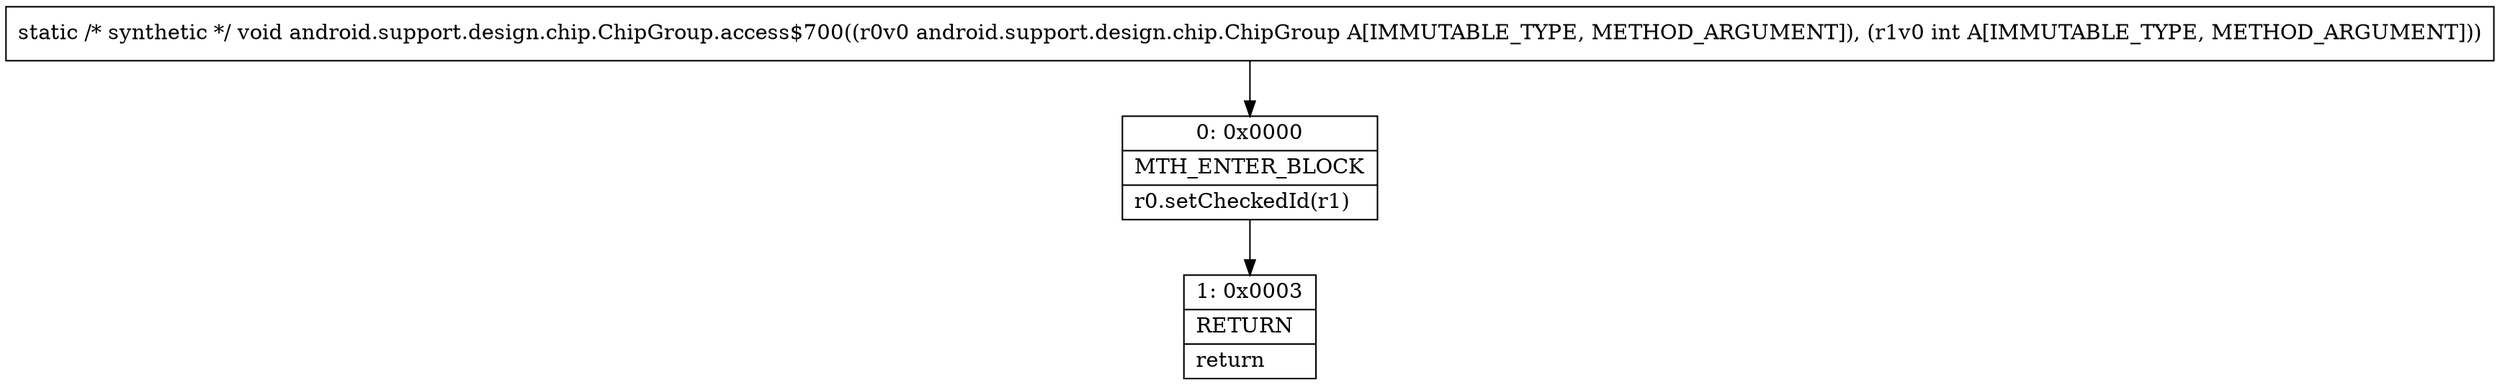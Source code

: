 digraph "CFG forandroid.support.design.chip.ChipGroup.access$700(Landroid\/support\/design\/chip\/ChipGroup;I)V" {
Node_0 [shape=record,label="{0\:\ 0x0000|MTH_ENTER_BLOCK\l|r0.setCheckedId(r1)\l}"];
Node_1 [shape=record,label="{1\:\ 0x0003|RETURN\l|return\l}"];
MethodNode[shape=record,label="{static \/* synthetic *\/ void android.support.design.chip.ChipGroup.access$700((r0v0 android.support.design.chip.ChipGroup A[IMMUTABLE_TYPE, METHOD_ARGUMENT]), (r1v0 int A[IMMUTABLE_TYPE, METHOD_ARGUMENT])) }"];
MethodNode -> Node_0;
Node_0 -> Node_1;
}

